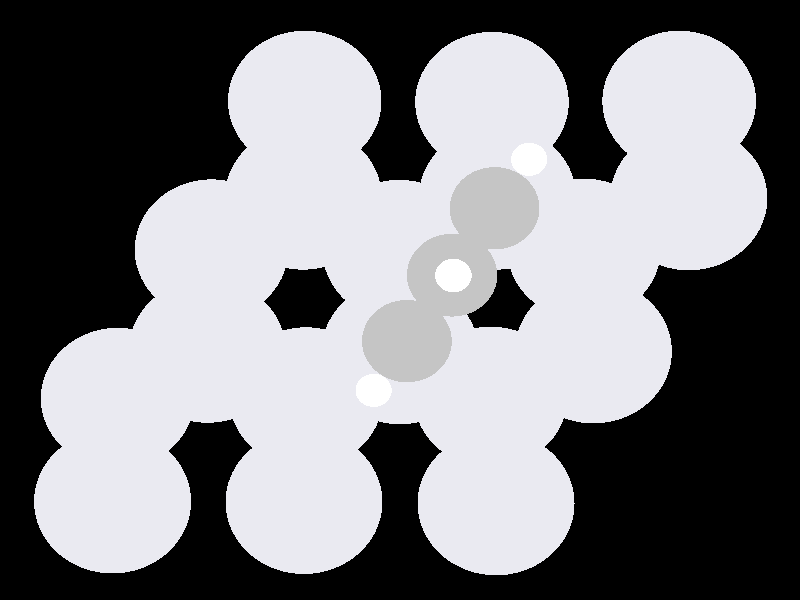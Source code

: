#include "colors.inc"
#include "finish.inc"

global_settings {assumed_gamma 1 max_trace_level 6}
background {color White transmit 1.0}
camera {perspective
  right -11.39*x up 9.32*y
  direction 100.00*z
  location <0,0,100.00> look_at <0,0,0>}


light_source {<  2.00,   3.00,  40.00> color White
  area_light <0.70, 0, 0>, <0, 0.70, 0>, 3, 3
  adaptive 1 jitter}
// no fog
#declare simple = finish {phong 0.7}
#declare pale = finish {ambient 0.5 diffuse 0.85 roughness 0.001 specular 0.200 }
#declare intermediate = finish {ambient 0.3 diffuse 0.6 specular 0.1 roughness 0.04}
#declare vmd = finish {ambient 0.0 diffuse 0.65 phong 0.1 phong_size 40.0 specular 0.5 }
#declare jmol = finish {ambient 0.2 diffuse 0.6 specular 1 roughness 0.001 metallic}
#declare ase2 = finish {ambient 0.05 brilliance 3 diffuse 0.6 metallic specular 0.7 roughness 0.04 reflection 0.15}
#declare ase3 = finish {ambient 0.15 brilliance 2 diffuse 0.6 metallic specular 1.0 roughness 0.001 reflection 0.0}
#declare glass = finish {ambient 0.05 diffuse 0.3 specular 1.0 roughness 0.001}
#declare glass2 = finish {ambient 0.01 diffuse 0.3 specular 1.0 reflection 0.25 roughness 0.001}
#declare Rcell = 0.050;
#declare Rbond = 0.100;

#macro atom(LOC, R, COL, TRANS, FIN)
  sphere{LOC, R texture{pigment{color COL transmit TRANS} finish{FIN}}}
#end
#macro constrain(LOC, R, COL, TRANS FIN)
union{torus{R, Rcell rotate 45*z texture{pigment{color COL transmit TRANS} finish{FIN}}}
     torus{R, Rcell rotate -45*z texture{pigment{color COL transmit TRANS} finish{FIN}}}
     translate LOC}
#end

// no cell vertices
atom(< -4.27,  -1.62,  -6.21>, 1.16, rgb <0.82, 0.82, 0.88>, 0.0, ase3) // #0
atom(< -1.42,  -1.61,  -6.16>, 1.16, rgb <0.82, 0.82, 0.88>, 0.0, ase3) // #1
atom(<  1.37,  -1.60,  -6.14>, 1.16, rgb <0.82, 0.82, 0.88>, 0.0, ase3) // #2
atom(< -2.85,   0.83,  -6.20>, 1.16, rgb <0.82, 0.82, 0.88>, 0.0, ase3) // #3
atom(< -0.01,   0.82,  -6.14>, 1.16, rgb <0.82, 0.82, 0.88>, 0.0, ase3) // #4
atom(<  2.78,   0.84,  -6.14>, 1.16, rgb <0.82, 0.82, 0.88>, 0.0, ase3) // #5
atom(< -1.44,   3.28,  -6.20>, 1.16, rgb <0.82, 0.82, 0.88>, 0.0, ase3) // #6
atom(<  1.39,   3.26,  -6.16>, 1.16, rgb <0.82, 0.82, 0.88>, 0.0, ase3) // #7
atom(<  4.22,   3.28,  -6.19>, 1.16, rgb <0.82, 0.82, 0.88>, 0.0, ase3) // #8
atom(< -4.25,  -3.25,  -3.87>, 1.16, rgb <0.82, 0.82, 0.88>, 0.0, ase3) // #9
atom(< -1.42,  -3.26,  -3.88>, 1.16, rgb <0.82, 0.82, 0.88>, 0.0, ase3) // #10
atom(<  1.42,  -3.28,  -3.86>, 1.16, rgb <0.82, 0.82, 0.88>, 0.0, ase3) // #11
atom(< -2.85,  -0.82,  -3.87>, 1.16, rgb <0.82, 0.82, 0.88>, 0.0, ase3) // #12
atom(<  0.00,  -0.84,  -3.68>, 1.16, rgb <0.82, 0.82, 0.88>, 0.0, ase3) // #13
atom(<  2.86,  -0.83,  -3.88>, 1.16, rgb <0.82, 0.82, 0.88>, 0.0, ase3) // #14
atom(< -1.43,   1.65,  -3.89>, 1.16, rgb <0.82, 0.82, 0.88>, 0.0, ase3) // #15
atom(<  1.44,   1.65,  -3.68>, 1.16, rgb <0.82, 0.82, 0.88>, 0.0, ase3) // #16
atom(<  4.27,   1.64,  -3.86>, 1.16, rgb <0.82, 0.82, 0.88>, 0.0, ase3) // #17
atom(<  0.10,  -0.65,  -1.75>, 0.65, rgb <0.56, 0.56, 0.56>, 0.0, ase3) // #18
atom(<  0.75,   0.39,  -1.09>, 0.65, rgb <0.56, 0.56, 0.56>, 0.0, ase3) // #19
atom(<  1.37,   1.45,  -1.75>, 0.65, rgb <0.56, 0.56, 0.56>, 0.0, ase3) // #20
atom(< -0.38,  -1.42,  -1.15>, 0.26, rgb <1.00, 1.00, 1.00>, 0.0, ase3) // #21
atom(<  0.76,   0.38,   0.00>, 0.26, rgb <1.00, 1.00, 1.00>, 0.0, ase3) // #22
atom(<  1.86,   2.21,  -1.15>, 0.26, rgb <1.00, 1.00, 1.00>, 0.0, ase3) // #23

// no constraints
